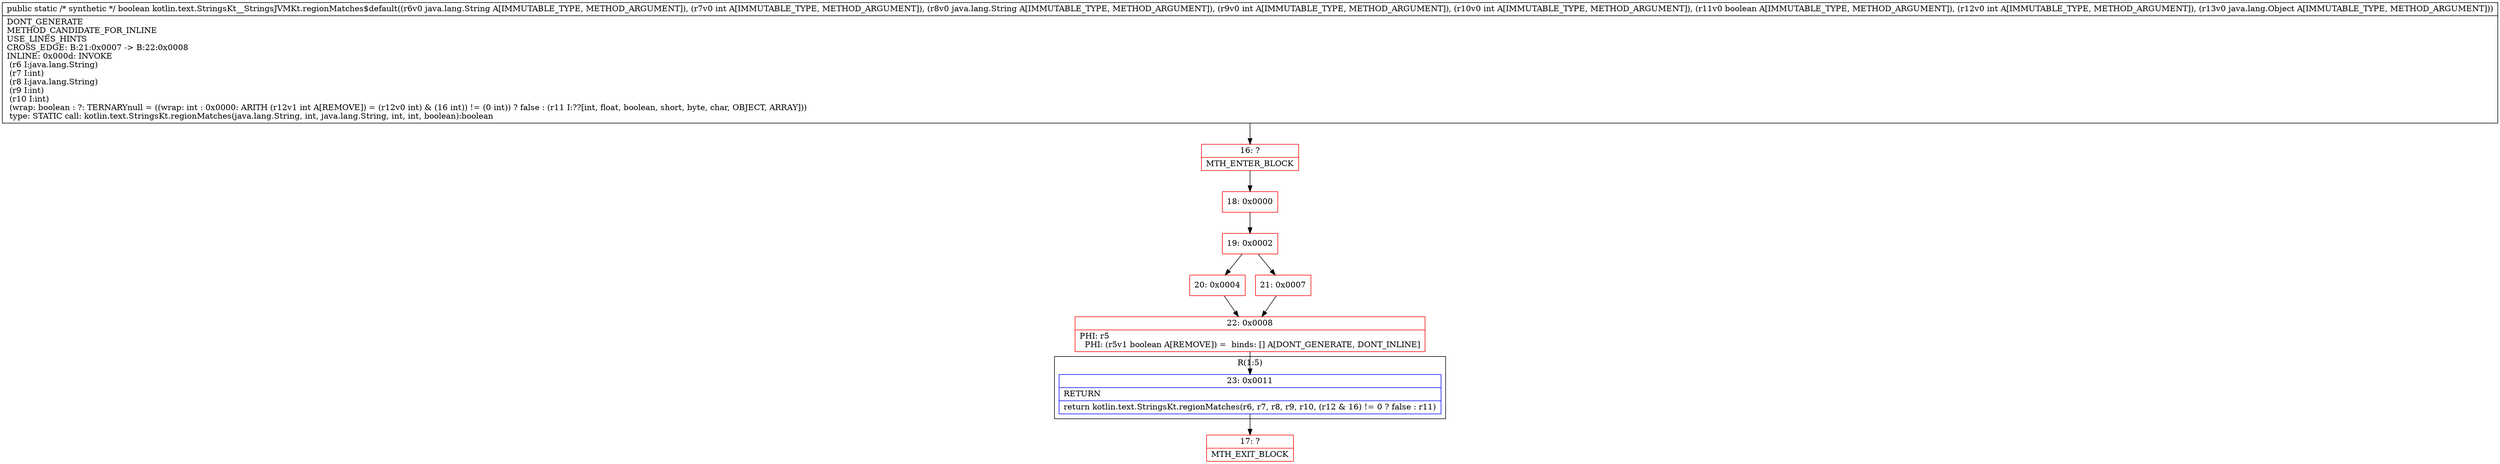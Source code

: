 digraph "CFG forkotlin.text.StringsKt__StringsJVMKt.regionMatches$default(Ljava\/lang\/String;ILjava\/lang\/String;IIZILjava\/lang\/Object;)Z" {
subgraph cluster_Region_1694558245 {
label = "R(1:5)";
node [shape=record,color=blue];
Node_23 [shape=record,label="{23\:\ 0x0011|RETURN\l|return kotlin.text.StringsKt.regionMatches(r6, r7, r8, r9, r10, (r12 & 16) != 0 ? false : r11)\l}"];
}
Node_16 [shape=record,color=red,label="{16\:\ ?|MTH_ENTER_BLOCK\l}"];
Node_18 [shape=record,color=red,label="{18\:\ 0x0000}"];
Node_19 [shape=record,color=red,label="{19\:\ 0x0002}"];
Node_20 [shape=record,color=red,label="{20\:\ 0x0004}"];
Node_22 [shape=record,color=red,label="{22\:\ 0x0008|PHI: r5 \l  PHI: (r5v1 boolean A[REMOVE]) =  binds: [] A[DONT_GENERATE, DONT_INLINE]\l}"];
Node_17 [shape=record,color=red,label="{17\:\ ?|MTH_EXIT_BLOCK\l}"];
Node_21 [shape=record,color=red,label="{21\:\ 0x0007}"];
MethodNode[shape=record,label="{public static \/* synthetic *\/ boolean kotlin.text.StringsKt__StringsJVMKt.regionMatches$default((r6v0 java.lang.String A[IMMUTABLE_TYPE, METHOD_ARGUMENT]), (r7v0 int A[IMMUTABLE_TYPE, METHOD_ARGUMENT]), (r8v0 java.lang.String A[IMMUTABLE_TYPE, METHOD_ARGUMENT]), (r9v0 int A[IMMUTABLE_TYPE, METHOD_ARGUMENT]), (r10v0 int A[IMMUTABLE_TYPE, METHOD_ARGUMENT]), (r11v0 boolean A[IMMUTABLE_TYPE, METHOD_ARGUMENT]), (r12v0 int A[IMMUTABLE_TYPE, METHOD_ARGUMENT]), (r13v0 java.lang.Object A[IMMUTABLE_TYPE, METHOD_ARGUMENT]))  | DONT_GENERATE\lMETHOD_CANDIDATE_FOR_INLINE\lUSE_LINES_HINTS\lCROSS_EDGE: B:21:0x0007 \-\> B:22:0x0008\lINLINE: 0x000d: INVOKE  \l  (r6 I:java.lang.String)\l  (r7 I:int)\l  (r8 I:java.lang.String)\l  (r9 I:int)\l  (r10 I:int)\l  (wrap: boolean : ?: TERNARYnull = ((wrap: int : 0x0000: ARITH  (r12v1 int A[REMOVE]) = (r12v0 int) & (16 int)) != (0 int)) ? false : (r11 I:??[int, float, boolean, short, byte, char, OBJECT, ARRAY]))\l type: STATIC call: kotlin.text.StringsKt.regionMatches(java.lang.String, int, java.lang.String, int, int, boolean):boolean\l}"];
MethodNode -> Node_16;Node_23 -> Node_17;
Node_16 -> Node_18;
Node_18 -> Node_19;
Node_19 -> Node_20;
Node_19 -> Node_21;
Node_20 -> Node_22;
Node_22 -> Node_23;
Node_21 -> Node_22;
}

